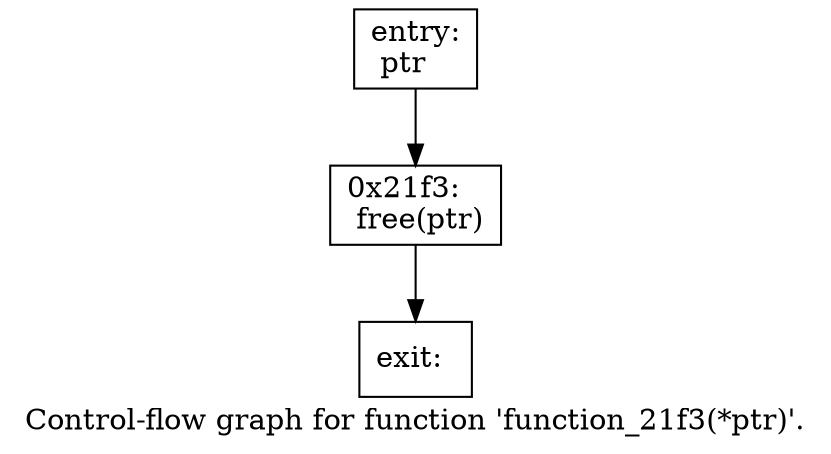 digraph "Control-flow graph for function 'function_21f3(*ptr)'." {
  label="Control-flow graph for function 'function_21f3(*ptr)'.";
  node [shape=record];

  Node07C7D378 [label="{entry:\l  ptr\l}"];
  Node07C7D378 -> Node07C7D018;
  Node07C7D018 [label="{0x21f3:\l  free(ptr)\l}"];
  Node07C7D018 -> Node07C7CC70;
  Node07C7CC70 [label="{exit:\l}"];

}
